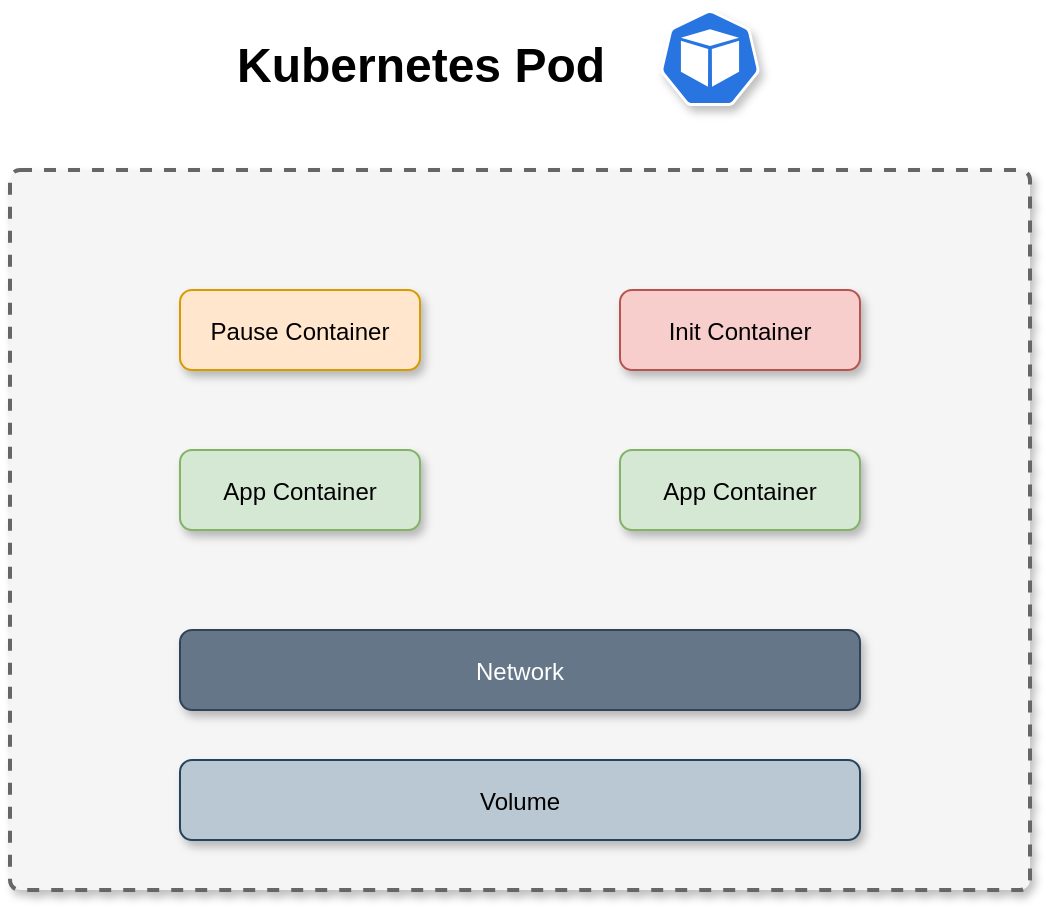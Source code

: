 <mxfile version="15.8.7" type="device"><diagram id="BDIV6il3i9i9XXKjI6OV" name="第 1 页"><mxGraphModel dx="1038" dy="649" grid="0" gridSize="10" guides="1" tooltips="1" connect="1" arrows="1" fold="1" page="1" pageScale="1" pageWidth="827" pageHeight="1169" background="#ffffff" math="0" shadow="0"><root><mxCell id="0"/><mxCell id="1" parent="0"/><mxCell id="JYYQlRcKNzCbhbw6ocNM-2" value="" style="html=1;align=center;verticalAlign=top;rounded=1;absoluteArcSize=1;arcSize=10;dashed=1;fillColor=#f5f5f5;strokeColor=#666666;fontColor=#333333;shadow=1;sketch=0;glass=0;perimeterSpacing=1;strokeWidth=2;" vertex="1" parent="1"><mxGeometry x="165" y="250" width="510" height="360" as="geometry"/></mxCell><mxCell id="JYYQlRcKNzCbhbw6ocNM-3" value="Pause Container" style="fontStyle=0;rounded=1;shadow=1;fillColor=#ffe6cc;strokeColor=#d79b00;" vertex="1" parent="1"><mxGeometry x="250" y="310" width="120" height="40" as="geometry"/></mxCell><mxCell id="JYYQlRcKNzCbhbw6ocNM-4" value="Init Container" style="fontStyle=0;rounded=1;shadow=1;fillColor=#f8cecc;strokeColor=#b85450;" vertex="1" parent="1"><mxGeometry x="470" y="310" width="120" height="40" as="geometry"/></mxCell><mxCell id="JYYQlRcKNzCbhbw6ocNM-5" value="App Container" style="fontStyle=0;rounded=1;shadow=1;fillColor=#d5e8d4;strokeColor=#82b366;" vertex="1" parent="1"><mxGeometry x="250" y="390" width="120" height="40" as="geometry"/></mxCell><mxCell id="JYYQlRcKNzCbhbw6ocNM-6" value="App Container" style="fontStyle=0;rounded=1;shadow=1;fillColor=#d5e8d4;strokeColor=#82b366;" vertex="1" parent="1"><mxGeometry x="470" y="390" width="120" height="40" as="geometry"/></mxCell><mxCell id="JYYQlRcKNzCbhbw6ocNM-9" value="Network" style="fontStyle=0;rounded=1;shadow=1;fillColor=#647687;strokeColor=#314354;fontColor=#ffffff;" vertex="1" parent="1"><mxGeometry x="250" y="480" width="340" height="40" as="geometry"/></mxCell><mxCell id="JYYQlRcKNzCbhbw6ocNM-10" value="Volume" style="fontStyle=0;rounded=1;shadow=1;fillColor=#bac8d3;strokeColor=#23445d;" vertex="1" parent="1"><mxGeometry x="250" y="545" width="340" height="40" as="geometry"/></mxCell><mxCell id="JYYQlRcKNzCbhbw6ocNM-11" value="Kubernetes Pod" style="text;strokeColor=none;fillColor=none;html=1;fontSize=24;fontStyle=1;verticalAlign=middle;align=center;rounded=1;shadow=1;" vertex="1" parent="1"><mxGeometry x="320" y="178" width="100" height="40" as="geometry"/></mxCell><mxCell id="JYYQlRcKNzCbhbw6ocNM-12" value="" style="sketch=0;html=1;dashed=0;whitespace=wrap;fillColor=#2875E2;strokeColor=#ffffff;points=[[0.005,0.63,0],[0.1,0.2,0],[0.9,0.2,0],[0.5,0,0],[0.995,0.63,0],[0.72,0.99,0],[0.5,1,0],[0.28,0.99,0]];shape=mxgraph.kubernetes.icon;prIcon=pod;rounded=1;shadow=1;glass=0;" vertex="1" parent="1"><mxGeometry x="490" y="170" width="50" height="48" as="geometry"/></mxCell></root></mxGraphModel></diagram></mxfile>